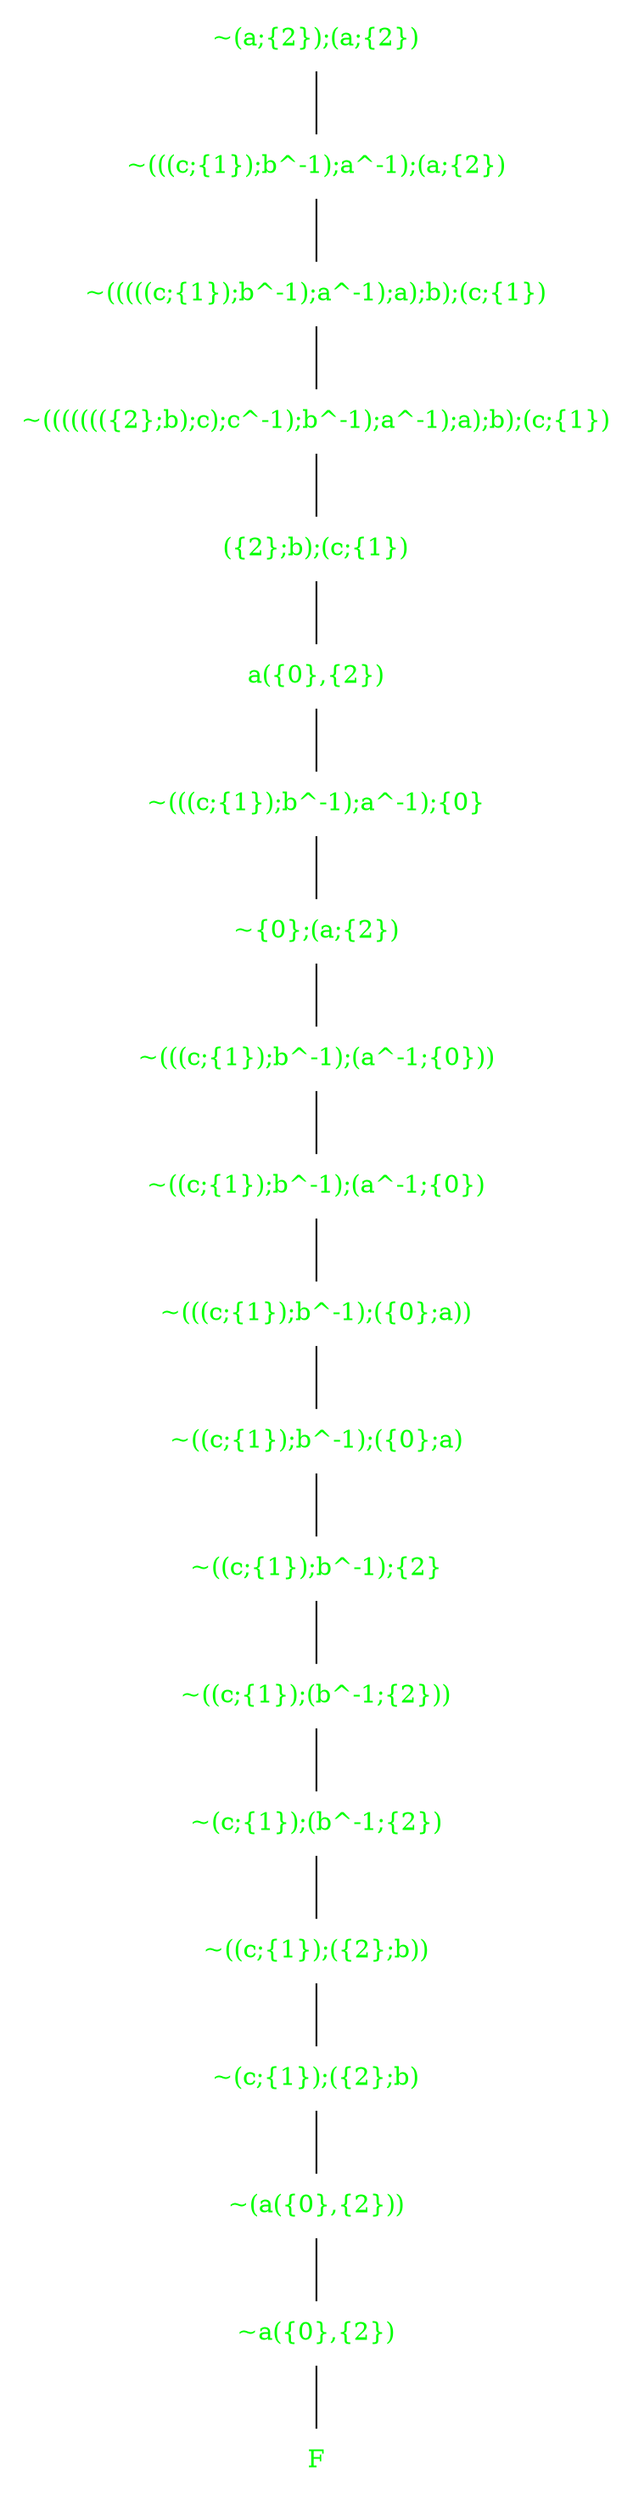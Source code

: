 graph {
node[shape="plaintext"]
N0x120718300[label="~(a;{2});(a;{2})", fontcolor=green];
N0x120718550[label="~(((c;{1});b^-1);a^-1);(a;{2})", fontcolor=green];
N0x120714350[label="~(((((c;{1});b^-1);a^-1);a);b);(c;{1})", fontcolor=green];
N0x120714310[label="~((((((({2};b);c);c^-1);b^-1);a^-1);a);b);(c;{1})", fontcolor=green];
N0x120719490[label="({2};b);(c;{1})", fontcolor=green];
N0x120718e20[label="a({0},{2})", fontcolor=green];
N0x121904890[label="~(((c;{1});b^-1);a^-1);{0}", fontcolor=green];
N0x1219048d0[label="~{0};(a;{2})", fontcolor=green];
N0x121904c80[label="~(((c;{1});b^-1);(a^-1;{0}))", fontcolor=green];
N0x121905350[label="~((c;{1});b^-1);(a^-1;{0})", fontcolor=green];
N0x121905020[label="~(((c;{1});b^-1);({0};a))", fontcolor=green];
N0x1219058f0[label="~((c;{1});b^-1);({0};a)", fontcolor=green];
N0x1219059e0[label="~((c;{1});b^-1);{2}", fontcolor=green];
N0x121905aa0[label="~((c;{1});(b^-1;{2}))", fontcolor=green];
N0x121905fa0[label="~(c;{1});(b^-1;{2})", fontcolor=green];
N0x121905db0[label="~((c;{1});({2};b))", fontcolor=green];
N0x121906410[label="~(c;{1});({2};b)", fontcolor=green];
N0x121906110[label="~(a({0},{2}))", fontcolor=green];
N0x121906530[label="~a({0},{2})", fontcolor=green];
N0x121906570[label="F", fontcolor=green];
N0x121906530 -- N0x121906570;
N0x121906110 -- N0x121906530;
N0x121906410 -- N0x121906110;
N0x121905db0 -- N0x121906410;
N0x121905fa0 -- N0x121905db0;
N0x121905aa0 -- N0x121905fa0;
N0x1219059e0 -- N0x121905aa0;
N0x1219058f0 -- N0x1219059e0;
N0x121905020 -- N0x1219058f0;
N0x121905350 -- N0x121905020;
N0x121904c80 -- N0x121905350;
N0x1219048d0 -- N0x121904c80;
N0x121904890 -- N0x1219048d0;
N0x120718e20 -- N0x121904890;
N0x120719490 -- N0x120718e20;
N0x120714310 -- N0x120719490;
N0x120714350 -- N0x120714310;
N0x120718550 -- N0x120714350;
N0x120718300 -- N0x120718550;
}
